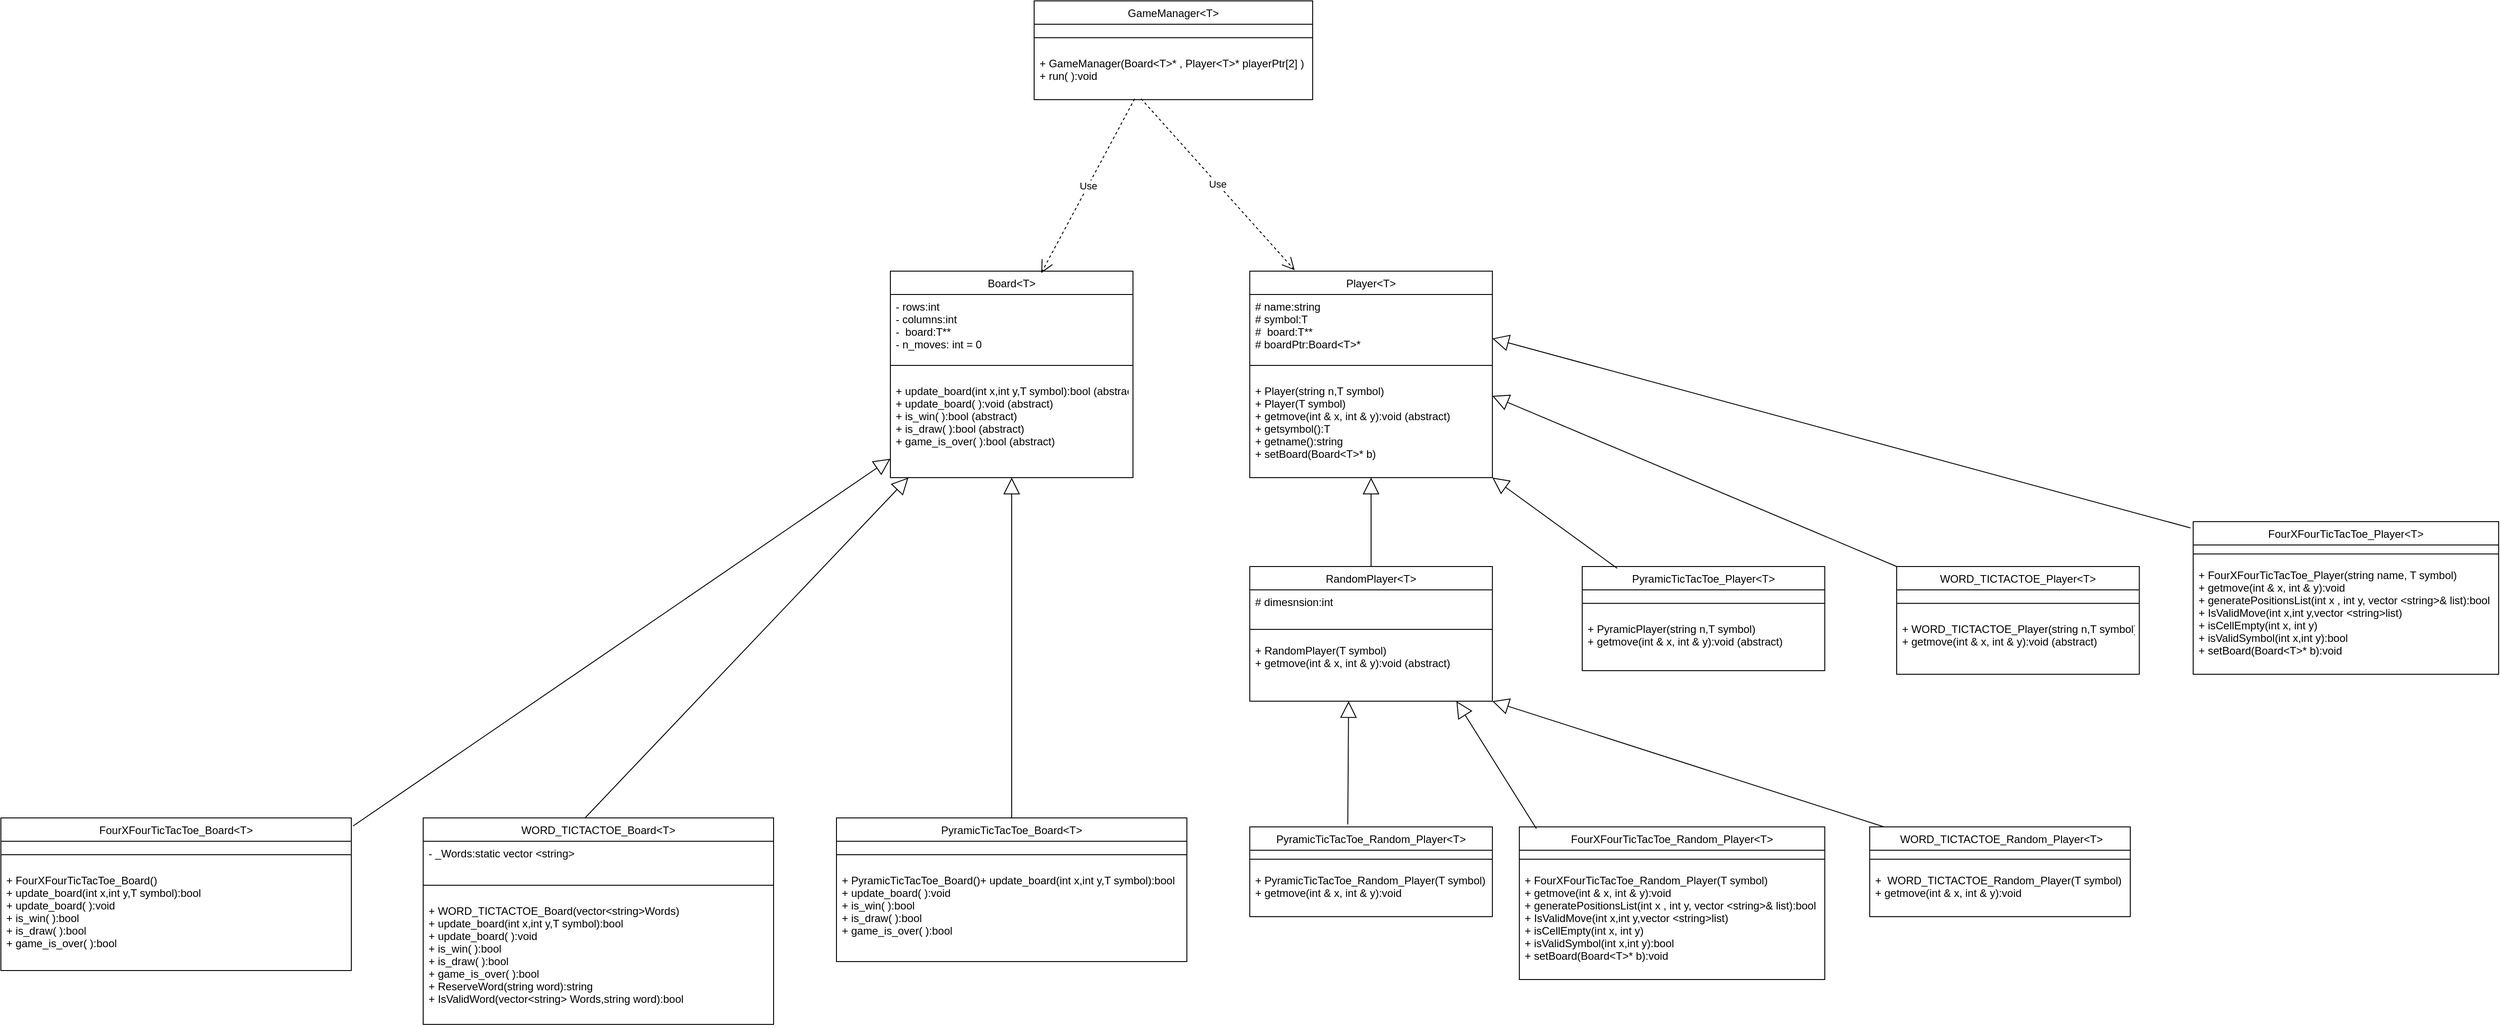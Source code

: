 <mxfile version="25.0.1">
  <diagram id="C5RBs43oDa-KdzZeNtuy" name="Page-1">
    <mxGraphModel dx="3505" dy="1252" grid="1" gridSize="10" guides="1" tooltips="1" connect="1" arrows="1" fold="1" page="1" pageScale="1" pageWidth="827" pageHeight="1169" math="0" shadow="0">
      <root>
        <mxCell id="WIyWlLk6GJQsqaUBKTNV-0" />
        <mxCell id="WIyWlLk6GJQsqaUBKTNV-1" parent="WIyWlLk6GJQsqaUBKTNV-0" />
        <mxCell id="zkfFHV4jXpPFQw0GAbJ--17" value="Board&lt;T&gt;" style="swimlane;fontStyle=0;align=center;verticalAlign=top;childLayout=stackLayout;horizontal=1;startSize=26;horizontalStack=0;resizeParent=1;resizeLast=0;collapsible=1;marginBottom=0;rounded=0;shadow=0;strokeWidth=1;" parent="WIyWlLk6GJQsqaUBKTNV-1" vertex="1">
          <mxGeometry x="240" y="471" width="270" height="230" as="geometry">
            <mxRectangle x="550" y="140" width="160" height="26" as="alternateBounds" />
          </mxGeometry>
        </mxCell>
        <mxCell id="zkfFHV4jXpPFQw0GAbJ--18" value="- rows:int    &#xa;- columns:int&#xa;-  board:T**&#xa;- n_moves: int = 0&#xa;                                " style="text;align=left;verticalAlign=top;spacingLeft=4;spacingRight=4;overflow=hidden;rotatable=0;points=[[0,0.5],[1,0.5]];portConstraint=eastwest;" parent="zkfFHV4jXpPFQw0GAbJ--17" vertex="1">
          <mxGeometry y="26" width="270" height="64" as="geometry" />
        </mxCell>
        <mxCell id="zkfFHV4jXpPFQw0GAbJ--23" value="" style="line;html=1;strokeWidth=1;align=left;verticalAlign=middle;spacingTop=-1;spacingLeft=3;spacingRight=3;rotatable=0;labelPosition=right;points=[];portConstraint=eastwest;" parent="zkfFHV4jXpPFQw0GAbJ--17" vertex="1">
          <mxGeometry y="90" width="270" height="30" as="geometry" />
        </mxCell>
        <mxCell id="zkfFHV4jXpPFQw0GAbJ--25" value="+ update_board(int x,int y,T symbol):bool (abstract) &#xa;+ update_board( ):void (abstract)&#xa;+ is_win( ):bool (abstract)&#xa;+ is_draw( ):bool (abstract)&#xa;+ game_is_over( ):bool (abstract)" style="text;align=left;verticalAlign=top;spacingLeft=4;spacingRight=4;overflow=hidden;rotatable=0;points=[[0,0.5],[1,0.5]];portConstraint=eastwest;" parent="zkfFHV4jXpPFQw0GAbJ--17" vertex="1">
          <mxGeometry y="120" width="270" height="82" as="geometry" />
        </mxCell>
        <mxCell id="zNKK8UCFtOkdq3rbCEs4-1" value="Player&lt;T&gt;" style="swimlane;fontStyle=0;align=center;verticalAlign=top;childLayout=stackLayout;horizontal=1;startSize=26;horizontalStack=0;resizeParent=1;resizeLast=0;collapsible=1;marginBottom=0;rounded=0;shadow=0;strokeWidth=1;" vertex="1" parent="WIyWlLk6GJQsqaUBKTNV-1">
          <mxGeometry x="640" y="471" width="270" height="230" as="geometry">
            <mxRectangle x="550" y="140" width="160" height="26" as="alternateBounds" />
          </mxGeometry>
        </mxCell>
        <mxCell id="zNKK8UCFtOkdq3rbCEs4-2" value="# name:string    &#xa;# symbol:T&#xa;#  board:T**&#xa;# boardPtr:Board&lt;T&gt;*&#xa;                                " style="text;align=left;verticalAlign=top;spacingLeft=4;spacingRight=4;overflow=hidden;rotatable=0;points=[[0,0.5],[1,0.5]];portConstraint=eastwest;" vertex="1" parent="zNKK8UCFtOkdq3rbCEs4-1">
          <mxGeometry y="26" width="270" height="64" as="geometry" />
        </mxCell>
        <mxCell id="zNKK8UCFtOkdq3rbCEs4-3" value="" style="line;html=1;strokeWidth=1;align=left;verticalAlign=middle;spacingTop=-1;spacingLeft=3;spacingRight=3;rotatable=0;labelPosition=right;points=[];portConstraint=eastwest;" vertex="1" parent="zNKK8UCFtOkdq3rbCEs4-1">
          <mxGeometry y="90" width="270" height="30" as="geometry" />
        </mxCell>
        <mxCell id="zNKK8UCFtOkdq3rbCEs4-4" value="+ Player(string n,T symbol)&#xa;+ Player(T symbol)&#xa;+ getmove(int &amp; x, int &amp; y):void (abstract)&#xa;+ getsymbol():T&#xa;+ getname():string&#xa;+ setBoard(Board&lt;T&gt;* b)" style="text;align=left;verticalAlign=top;spacingLeft=4;spacingRight=4;overflow=hidden;rotatable=0;points=[[0,0.5],[1,0.5]];portConstraint=eastwest;" vertex="1" parent="zNKK8UCFtOkdq3rbCEs4-1">
          <mxGeometry y="120" width="270" height="100" as="geometry" />
        </mxCell>
        <mxCell id="zNKK8UCFtOkdq3rbCEs4-5" value="" style="endArrow=block;endSize=16;endFill=0;html=1;rounded=0;entryX=0.5;entryY=1;entryDx=0;entryDy=0;exitX=0.5;exitY=0;exitDx=0;exitDy=0;" edge="1" parent="WIyWlLk6GJQsqaUBKTNV-1" source="zNKK8UCFtOkdq3rbCEs4-6" target="zNKK8UCFtOkdq3rbCEs4-1">
          <mxGeometry width="160" relative="1" as="geometry">
            <mxPoint x="775" y="790" as="sourcePoint" />
            <mxPoint x="990" y="740" as="targetPoint" />
          </mxGeometry>
        </mxCell>
        <mxCell id="zNKK8UCFtOkdq3rbCEs4-6" value="RandomPlayer&lt;T&gt;" style="swimlane;fontStyle=0;align=center;verticalAlign=top;childLayout=stackLayout;horizontal=1;startSize=26;horizontalStack=0;resizeParent=1;resizeLast=0;collapsible=1;marginBottom=0;rounded=0;shadow=0;strokeWidth=1;" vertex="1" parent="WIyWlLk6GJQsqaUBKTNV-1">
          <mxGeometry x="640" y="800" width="270" height="150" as="geometry">
            <mxRectangle x="550" y="140" width="160" height="26" as="alternateBounds" />
          </mxGeometry>
        </mxCell>
        <mxCell id="zNKK8UCFtOkdq3rbCEs4-7" value="# dimesnsion:int    &#xa;                                " style="text;align=left;verticalAlign=top;spacingLeft=4;spacingRight=4;overflow=hidden;rotatable=0;points=[[0,0.5],[1,0.5]];portConstraint=eastwest;" vertex="1" parent="zNKK8UCFtOkdq3rbCEs4-6">
          <mxGeometry y="26" width="270" height="34" as="geometry" />
        </mxCell>
        <mxCell id="zNKK8UCFtOkdq3rbCEs4-8" value="" style="line;html=1;strokeWidth=1;align=left;verticalAlign=middle;spacingTop=-1;spacingLeft=3;spacingRight=3;rotatable=0;labelPosition=right;points=[];portConstraint=eastwest;" vertex="1" parent="zNKK8UCFtOkdq3rbCEs4-6">
          <mxGeometry y="60" width="270" height="20" as="geometry" />
        </mxCell>
        <mxCell id="zNKK8UCFtOkdq3rbCEs4-9" value="+ RandomPlayer(T symbol)&#xa;+ getmove(int &amp; x, int &amp; y):void (abstract)&#xa;" style="text;align=left;verticalAlign=top;spacingLeft=4;spacingRight=4;overflow=hidden;rotatable=0;points=[[0,0.5],[1,0.5]];portConstraint=eastwest;" vertex="1" parent="zNKK8UCFtOkdq3rbCEs4-6">
          <mxGeometry y="80" width="270" height="50" as="geometry" />
        </mxCell>
        <mxCell id="zNKK8UCFtOkdq3rbCEs4-14" value="GameManager&lt;T&gt;" style="swimlane;fontStyle=0;align=center;verticalAlign=top;childLayout=stackLayout;horizontal=1;startSize=26;horizontalStack=0;resizeParent=1;resizeLast=0;collapsible=1;marginBottom=0;rounded=0;shadow=0;strokeWidth=1;" vertex="1" parent="WIyWlLk6GJQsqaUBKTNV-1">
          <mxGeometry x="400" y="170" width="310" height="110" as="geometry">
            <mxRectangle x="550" y="140" width="160" height="26" as="alternateBounds" />
          </mxGeometry>
        </mxCell>
        <mxCell id="zNKK8UCFtOkdq3rbCEs4-16" value="" style="line;html=1;strokeWidth=1;align=left;verticalAlign=middle;spacingTop=-1;spacingLeft=3;spacingRight=3;rotatable=0;labelPosition=right;points=[];portConstraint=eastwest;" vertex="1" parent="zNKK8UCFtOkdq3rbCEs4-14">
          <mxGeometry y="26" width="310" height="30" as="geometry" />
        </mxCell>
        <mxCell id="zNKK8UCFtOkdq3rbCEs4-17" value="+ GameManager(Board&lt;T&gt;* , Player&lt;T&gt;* playerPtr[2] )&#xa;+ run( ):void" style="text;align=left;verticalAlign=top;spacingLeft=4;spacingRight=4;overflow=hidden;rotatable=0;points=[[0,0.5],[1,0.5]];portConstraint=eastwest;" vertex="1" parent="zNKK8UCFtOkdq3rbCEs4-14">
          <mxGeometry y="56" width="310" height="54" as="geometry" />
        </mxCell>
        <mxCell id="zNKK8UCFtOkdq3rbCEs4-19" value="Use" style="endArrow=open;endSize=12;dashed=1;html=1;rounded=0;entryX=0.622;entryY=0.009;entryDx=0;entryDy=0;entryPerimeter=0;exitX=0.361;exitY=0.981;exitDx=0;exitDy=0;exitPerimeter=0;" edge="1" parent="WIyWlLk6GJQsqaUBKTNV-1" source="zNKK8UCFtOkdq3rbCEs4-17" target="zkfFHV4jXpPFQw0GAbJ--17">
          <mxGeometry width="160" relative="1" as="geometry">
            <mxPoint x="460" y="430" as="sourcePoint" />
            <mxPoint x="620" y="430" as="targetPoint" />
          </mxGeometry>
        </mxCell>
        <mxCell id="zNKK8UCFtOkdq3rbCEs4-20" value="Use" style="endArrow=open;endSize=12;dashed=1;html=1;rounded=0;exitX=0.384;exitY=0.981;exitDx=0;exitDy=0;exitPerimeter=0;" edge="1" parent="WIyWlLk6GJQsqaUBKTNV-1" source="zNKK8UCFtOkdq3rbCEs4-17">
          <mxGeometry width="160" relative="1" as="geometry">
            <mxPoint x="522" y="289" as="sourcePoint" />
            <mxPoint x="690" y="470" as="targetPoint" />
          </mxGeometry>
        </mxCell>
        <mxCell id="zNKK8UCFtOkdq3rbCEs4-21" value="PyramicTicTacToe_Board&lt;T&gt;" style="swimlane;fontStyle=0;align=center;verticalAlign=top;childLayout=stackLayout;horizontal=1;startSize=26;horizontalStack=0;resizeParent=1;resizeLast=0;collapsible=1;marginBottom=0;rounded=0;shadow=0;strokeWidth=1;" vertex="1" parent="WIyWlLk6GJQsqaUBKTNV-1">
          <mxGeometry x="180" y="1080" width="390" height="160" as="geometry">
            <mxRectangle x="550" y="140" width="160" height="26" as="alternateBounds" />
          </mxGeometry>
        </mxCell>
        <mxCell id="zNKK8UCFtOkdq3rbCEs4-23" value="" style="line;html=1;strokeWidth=1;align=left;verticalAlign=middle;spacingTop=-1;spacingLeft=3;spacingRight=3;rotatable=0;labelPosition=right;points=[];portConstraint=eastwest;" vertex="1" parent="zNKK8UCFtOkdq3rbCEs4-21">
          <mxGeometry y="26" width="390" height="30" as="geometry" />
        </mxCell>
        <mxCell id="zNKK8UCFtOkdq3rbCEs4-24" value="+ PyramicTicTacToe_Board()+ update_board(int x,int y,T symbol):bool  &#xa;+ update_board( ):void &#xa;+ is_win( ):bool &#xa;+ is_draw( ):bool &#xa;+ game_is_over( ):bool " style="text;align=left;verticalAlign=top;spacingLeft=4;spacingRight=4;overflow=hidden;rotatable=0;points=[[0,0.5],[1,0.5]];portConstraint=eastwest;" vertex="1" parent="zNKK8UCFtOkdq3rbCEs4-21">
          <mxGeometry y="56" width="390" height="82" as="geometry" />
        </mxCell>
        <mxCell id="zNKK8UCFtOkdq3rbCEs4-25" value="" style="endArrow=block;endSize=16;endFill=0;html=1;rounded=0;entryX=0.5;entryY=1;entryDx=0;entryDy=0;" edge="1" parent="WIyWlLk6GJQsqaUBKTNV-1" source="zNKK8UCFtOkdq3rbCEs4-21" target="zkfFHV4jXpPFQw0GAbJ--17">
          <mxGeometry width="160" relative="1" as="geometry">
            <mxPoint x="394.5" y="1009" as="sourcePoint" />
            <mxPoint x="394.5" y="910" as="targetPoint" />
          </mxGeometry>
        </mxCell>
        <mxCell id="zNKK8UCFtOkdq3rbCEs4-26" value="PyramicTicTacToe_Player&lt;T&gt;" style="swimlane;fontStyle=0;align=center;verticalAlign=top;childLayout=stackLayout;horizontal=1;startSize=26;horizontalStack=0;resizeParent=1;resizeLast=0;collapsible=1;marginBottom=0;rounded=0;shadow=0;strokeWidth=1;" vertex="1" parent="WIyWlLk6GJQsqaUBKTNV-1">
          <mxGeometry x="1010" y="800" width="270" height="116" as="geometry">
            <mxRectangle x="550" y="140" width="160" height="26" as="alternateBounds" />
          </mxGeometry>
        </mxCell>
        <mxCell id="zNKK8UCFtOkdq3rbCEs4-28" value="" style="line;html=1;strokeWidth=1;align=left;verticalAlign=middle;spacingTop=-1;spacingLeft=3;spacingRight=3;rotatable=0;labelPosition=right;points=[];portConstraint=eastwest;" vertex="1" parent="zNKK8UCFtOkdq3rbCEs4-26">
          <mxGeometry y="26" width="270" height="30" as="geometry" />
        </mxCell>
        <mxCell id="zNKK8UCFtOkdq3rbCEs4-29" value="+ PyramicPlayer(string n,T symbol)&#xa;+ getmove(int &amp; x, int &amp; y):void (abstract)&#xa;&#xa;" style="text;align=left;verticalAlign=top;spacingLeft=4;spacingRight=4;overflow=hidden;rotatable=0;points=[[0,0.5],[1,0.5]];portConstraint=eastwest;" vertex="1" parent="zNKK8UCFtOkdq3rbCEs4-26">
          <mxGeometry y="56" width="270" height="60" as="geometry" />
        </mxCell>
        <mxCell id="zNKK8UCFtOkdq3rbCEs4-30" value="" style="endArrow=block;endSize=16;endFill=0;html=1;rounded=0;entryX=1;entryY=1;entryDx=0;entryDy=0;exitX=0.144;exitY=0.017;exitDx=0;exitDy=0;exitPerimeter=0;" edge="1" parent="WIyWlLk6GJQsqaUBKTNV-1" source="zNKK8UCFtOkdq3rbCEs4-26" target="zNKK8UCFtOkdq3rbCEs4-1">
          <mxGeometry width="160" relative="1" as="geometry">
            <mxPoint x="1030" y="789" as="sourcePoint" />
            <mxPoint x="1030" y="690" as="targetPoint" />
          </mxGeometry>
        </mxCell>
        <mxCell id="zNKK8UCFtOkdq3rbCEs4-31" value="PyramicTicTacToe_Random_Player&lt;T&gt;" style="swimlane;fontStyle=0;align=center;verticalAlign=top;childLayout=stackLayout;horizontal=1;startSize=26;horizontalStack=0;resizeParent=1;resizeLast=0;collapsible=1;marginBottom=0;rounded=0;shadow=0;strokeWidth=1;" vertex="1" parent="WIyWlLk6GJQsqaUBKTNV-1">
          <mxGeometry x="640" y="1090" width="270" height="100" as="geometry">
            <mxRectangle x="550" y="140" width="160" height="26" as="alternateBounds" />
          </mxGeometry>
        </mxCell>
        <mxCell id="zNKK8UCFtOkdq3rbCEs4-33" value="" style="line;html=1;strokeWidth=1;align=left;verticalAlign=middle;spacingTop=-1;spacingLeft=3;spacingRight=3;rotatable=0;labelPosition=right;points=[];portConstraint=eastwest;" vertex="1" parent="zNKK8UCFtOkdq3rbCEs4-31">
          <mxGeometry y="26" width="270" height="20" as="geometry" />
        </mxCell>
        <mxCell id="zNKK8UCFtOkdq3rbCEs4-34" value="+ PyramicTicTacToe_Random_Player(T symbol)&#xa;+ getmove(int &amp; x, int &amp; y):void " style="text;align=left;verticalAlign=top;spacingLeft=4;spacingRight=4;overflow=hidden;rotatable=0;points=[[0,0.5],[1,0.5]];portConstraint=eastwest;" vertex="1" parent="zNKK8UCFtOkdq3rbCEs4-31">
          <mxGeometry y="46" width="270" height="50" as="geometry" />
        </mxCell>
        <mxCell id="zNKK8UCFtOkdq3rbCEs4-35" value="" style="endArrow=block;endSize=16;endFill=0;html=1;rounded=0;exitX=0.404;exitY=-0.027;exitDx=0;exitDy=0;exitPerimeter=0;" edge="1" parent="WIyWlLk6GJQsqaUBKTNV-1" source="zNKK8UCFtOkdq3rbCEs4-31">
          <mxGeometry width="160" relative="1" as="geometry">
            <mxPoint x="750" y="1069" as="sourcePoint" />
            <mxPoint x="750" y="950" as="targetPoint" />
          </mxGeometry>
        </mxCell>
        <mxCell id="zNKK8UCFtOkdq3rbCEs4-36" value="WORD_TICTACTOE_Board&lt;T&gt;" style="swimlane;fontStyle=0;align=center;verticalAlign=top;childLayout=stackLayout;horizontal=1;startSize=26;horizontalStack=0;resizeParent=1;resizeLast=0;collapsible=1;marginBottom=0;rounded=0;shadow=0;strokeWidth=1;" vertex="1" parent="WIyWlLk6GJQsqaUBKTNV-1">
          <mxGeometry x="-280" y="1080" width="390" height="230" as="geometry">
            <mxRectangle x="550" y="140" width="160" height="26" as="alternateBounds" />
          </mxGeometry>
        </mxCell>
        <mxCell id="zNKK8UCFtOkdq3rbCEs4-37" value="- _Words:static vector &lt;string&gt;" style="text;align=left;verticalAlign=top;spacingLeft=4;spacingRight=4;overflow=hidden;rotatable=0;points=[[0,0.5],[1,0.5]];portConstraint=eastwest;" vertex="1" parent="zNKK8UCFtOkdq3rbCEs4-36">
          <mxGeometry y="26" width="390" height="34" as="geometry" />
        </mxCell>
        <mxCell id="zNKK8UCFtOkdq3rbCEs4-38" value="" style="line;html=1;strokeWidth=1;align=left;verticalAlign=middle;spacingTop=-1;spacingLeft=3;spacingRight=3;rotatable=0;labelPosition=right;points=[];portConstraint=eastwest;" vertex="1" parent="zNKK8UCFtOkdq3rbCEs4-36">
          <mxGeometry y="60" width="390" height="30" as="geometry" />
        </mxCell>
        <mxCell id="zNKK8UCFtOkdq3rbCEs4-39" value="+ WORD_TICTACTOE_Board(vector&lt;string&gt;Words)&#xa;+ update_board(int x,int y,T symbol):bool  &#xa;+ update_board( ):void &#xa;+ is_win( ):bool &#xa;+ is_draw( ):bool &#xa;+ game_is_over( ):bool &#xa;+ ReserveWord(string word):string&#xa;+ IsValidWord(vector&lt;string&gt; Words,string word):bool&#xa;" style="text;align=left;verticalAlign=top;spacingLeft=4;spacingRight=4;overflow=hidden;rotatable=0;points=[[0,0.5],[1,0.5]];portConstraint=eastwest;" vertex="1" parent="zNKK8UCFtOkdq3rbCEs4-36">
          <mxGeometry y="90" width="390" height="140" as="geometry" />
        </mxCell>
        <mxCell id="zNKK8UCFtOkdq3rbCEs4-40" value="" style="endArrow=block;endSize=16;endFill=0;html=1;rounded=0;exitX=0.462;exitY=0;exitDx=0;exitDy=0;exitPerimeter=0;" edge="1" parent="WIyWlLk6GJQsqaUBKTNV-1" source="zNKK8UCFtOkdq3rbCEs4-36">
          <mxGeometry width="160" relative="1" as="geometry">
            <mxPoint x="150" y="1079.5" as="sourcePoint" />
            <mxPoint x="260" y="701" as="targetPoint" />
          </mxGeometry>
        </mxCell>
        <mxCell id="zNKK8UCFtOkdq3rbCEs4-41" value="WORD_TICTACTOE_Player&lt;T&gt;" style="swimlane;fontStyle=0;align=center;verticalAlign=top;childLayout=stackLayout;horizontal=1;startSize=26;horizontalStack=0;resizeParent=1;resizeLast=0;collapsible=1;marginBottom=0;rounded=0;shadow=0;strokeWidth=1;" vertex="1" parent="WIyWlLk6GJQsqaUBKTNV-1">
          <mxGeometry x="1360" y="800" width="270" height="120" as="geometry">
            <mxRectangle x="550" y="140" width="160" height="26" as="alternateBounds" />
          </mxGeometry>
        </mxCell>
        <mxCell id="zNKK8UCFtOkdq3rbCEs4-43" value="" style="line;html=1;strokeWidth=1;align=left;verticalAlign=middle;spacingTop=-1;spacingLeft=3;spacingRight=3;rotatable=0;labelPosition=right;points=[];portConstraint=eastwest;" vertex="1" parent="zNKK8UCFtOkdq3rbCEs4-41">
          <mxGeometry y="26" width="270" height="30" as="geometry" />
        </mxCell>
        <mxCell id="zNKK8UCFtOkdq3rbCEs4-44" value="+ WORD_TICTACTOE_Player(string n,T symbol)&#xa;+ getmove(int &amp; x, int &amp; y):void (abstract)&#xa;&#xa;" style="text;align=left;verticalAlign=top;spacingLeft=4;spacingRight=4;overflow=hidden;rotatable=0;points=[[0,0.5],[1,0.5]];portConstraint=eastwest;" vertex="1" parent="zNKK8UCFtOkdq3rbCEs4-41">
          <mxGeometry y="56" width="270" height="60" as="geometry" />
        </mxCell>
        <mxCell id="zNKK8UCFtOkdq3rbCEs4-45" value="" style="endArrow=block;endSize=16;endFill=0;html=1;rounded=0;entryX=1;entryY=0.19;entryDx=0;entryDy=0;exitX=0;exitY=0;exitDx=0;exitDy=0;entryPerimeter=0;" edge="1" parent="WIyWlLk6GJQsqaUBKTNV-1" source="zNKK8UCFtOkdq3rbCEs4-41" target="zNKK8UCFtOkdq3rbCEs4-4">
          <mxGeometry width="160" relative="1" as="geometry">
            <mxPoint x="1119" y="751" as="sourcePoint" />
            <mxPoint x="980" y="650" as="targetPoint" />
          </mxGeometry>
        </mxCell>
        <mxCell id="zNKK8UCFtOkdq3rbCEs4-46" value=" WORD_TICTACTOE_Random_Player&lt;T&gt;" style="swimlane;fontStyle=0;align=center;verticalAlign=top;childLayout=stackLayout;horizontal=1;startSize=26;horizontalStack=0;resizeParent=1;resizeLast=0;collapsible=1;marginBottom=0;rounded=0;shadow=0;strokeWidth=1;" vertex="1" parent="WIyWlLk6GJQsqaUBKTNV-1">
          <mxGeometry x="1330" y="1090" width="290" height="100" as="geometry">
            <mxRectangle x="550" y="140" width="160" height="26" as="alternateBounds" />
          </mxGeometry>
        </mxCell>
        <mxCell id="zNKK8UCFtOkdq3rbCEs4-47" value="" style="line;html=1;strokeWidth=1;align=left;verticalAlign=middle;spacingTop=-1;spacingLeft=3;spacingRight=3;rotatable=0;labelPosition=right;points=[];portConstraint=eastwest;" vertex="1" parent="zNKK8UCFtOkdq3rbCEs4-46">
          <mxGeometry y="26" width="290" height="20" as="geometry" />
        </mxCell>
        <mxCell id="zNKK8UCFtOkdq3rbCEs4-48" value="+  WORD_TICTACTOE_Random_Player(T symbol)&#xa;+ getmove(int &amp; x, int &amp; y):void " style="text;align=left;verticalAlign=top;spacingLeft=4;spacingRight=4;overflow=hidden;rotatable=0;points=[[0,0.5],[1,0.5]];portConstraint=eastwest;" vertex="1" parent="zNKK8UCFtOkdq3rbCEs4-46">
          <mxGeometry y="46" width="290" height="50" as="geometry" />
        </mxCell>
        <mxCell id="zNKK8UCFtOkdq3rbCEs4-49" value="" style="endArrow=block;endSize=16;endFill=0;html=1;rounded=0;exitX=0.055;exitY=0;exitDx=0;exitDy=0;exitPerimeter=0;entryX=1;entryY=1;entryDx=0;entryDy=0;" edge="1" parent="WIyWlLk6GJQsqaUBKTNV-1" source="zNKK8UCFtOkdq3rbCEs4-46" target="zNKK8UCFtOkdq3rbCEs4-6">
          <mxGeometry width="160" relative="1" as="geometry">
            <mxPoint x="990" y="1087" as="sourcePoint" />
            <mxPoint x="991" y="950" as="targetPoint" />
          </mxGeometry>
        </mxCell>
        <mxCell id="zNKK8UCFtOkdq3rbCEs4-50" value="FourXFourTicTacToe_Board&lt;T&gt;" style="swimlane;fontStyle=0;align=center;verticalAlign=top;childLayout=stackLayout;horizontal=1;startSize=26;horizontalStack=0;resizeParent=1;resizeLast=0;collapsible=1;marginBottom=0;rounded=0;shadow=0;strokeWidth=1;" vertex="1" parent="WIyWlLk6GJQsqaUBKTNV-1">
          <mxGeometry x="-750" y="1080" width="390" height="170" as="geometry">
            <mxRectangle x="550" y="140" width="160" height="26" as="alternateBounds" />
          </mxGeometry>
        </mxCell>
        <mxCell id="zNKK8UCFtOkdq3rbCEs4-52" value="" style="line;html=1;strokeWidth=1;align=left;verticalAlign=middle;spacingTop=-1;spacingLeft=3;spacingRight=3;rotatable=0;labelPosition=right;points=[];portConstraint=eastwest;" vertex="1" parent="zNKK8UCFtOkdq3rbCEs4-50">
          <mxGeometry y="26" width="390" height="30" as="geometry" />
        </mxCell>
        <mxCell id="zNKK8UCFtOkdq3rbCEs4-53" value="+ FourXFourTicTacToe_Board()&#xa;+ update_board(int x,int y,T symbol):bool  &#xa;+ update_board( ):void &#xa;+ is_win( ):bool &#xa;+ is_draw( ):bool &#xa;+ game_is_over( ):bool &#xa;" style="text;align=left;verticalAlign=top;spacingLeft=4;spacingRight=4;overflow=hidden;rotatable=0;points=[[0,0.5],[1,0.5]];portConstraint=eastwest;" vertex="1" parent="zNKK8UCFtOkdq3rbCEs4-50">
          <mxGeometry y="56" width="390" height="104" as="geometry" />
        </mxCell>
        <mxCell id="zNKK8UCFtOkdq3rbCEs4-54" value="" style="endArrow=block;endSize=16;endFill=0;html=1;rounded=0;exitX=1.005;exitY=0.053;exitDx=0;exitDy=0;exitPerimeter=0;" edge="1" parent="WIyWlLk6GJQsqaUBKTNV-1" source="zNKK8UCFtOkdq3rbCEs4-50">
          <mxGeometry width="160" relative="1" as="geometry">
            <mxPoint x="-190" y="1047.5" as="sourcePoint" />
            <mxPoint x="240" y="680" as="targetPoint" />
          </mxGeometry>
        </mxCell>
        <mxCell id="zNKK8UCFtOkdq3rbCEs4-55" value="FourXFourTicTacToe_Random_Player&lt;T&gt;" style="swimlane;fontStyle=0;align=center;verticalAlign=top;childLayout=stackLayout;horizontal=1;startSize=26;horizontalStack=0;resizeParent=1;resizeLast=0;collapsible=1;marginBottom=0;rounded=0;shadow=0;strokeWidth=1;" vertex="1" parent="WIyWlLk6GJQsqaUBKTNV-1">
          <mxGeometry x="940" y="1090" width="340" height="170" as="geometry">
            <mxRectangle x="550" y="140" width="160" height="26" as="alternateBounds" />
          </mxGeometry>
        </mxCell>
        <mxCell id="zNKK8UCFtOkdq3rbCEs4-56" value="" style="line;html=1;strokeWidth=1;align=left;verticalAlign=middle;spacingTop=-1;spacingLeft=3;spacingRight=3;rotatable=0;labelPosition=right;points=[];portConstraint=eastwest;" vertex="1" parent="zNKK8UCFtOkdq3rbCEs4-55">
          <mxGeometry y="26" width="340" height="20" as="geometry" />
        </mxCell>
        <mxCell id="zNKK8UCFtOkdq3rbCEs4-57" value="+ FourXFourTicTacToe_Random_Player(T symbol)&#xa;+ getmove(int &amp; x, int &amp; y):void &#xa;+ generatePositionsList(int x , int y, vector &lt;string&gt;&amp; list):bool&#xa;+ IsValidMove(int x,int y,vector &lt;string&gt;list)&#xa;+ isCellEmpty(int x, int y)&#xa;+ isValidSymbol(int x,int y):bool&#xa;+ setBoard(Board&lt;T&gt;* b):void" style="text;align=left;verticalAlign=top;spacingLeft=4;spacingRight=4;overflow=hidden;rotatable=0;points=[[0,0.5],[1,0.5]];portConstraint=eastwest;" vertex="1" parent="zNKK8UCFtOkdq3rbCEs4-55">
          <mxGeometry y="46" width="340" height="124" as="geometry" />
        </mxCell>
        <mxCell id="zNKK8UCFtOkdq3rbCEs4-58" value="" style="endArrow=block;endSize=16;endFill=0;html=1;rounded=0;exitX=0.056;exitY=0.012;exitDx=0;exitDy=0;exitPerimeter=0;" edge="1" parent="WIyWlLk6GJQsqaUBKTNV-1" source="zNKK8UCFtOkdq3rbCEs4-55">
          <mxGeometry width="160" relative="1" as="geometry">
            <mxPoint x="940" y="1137" as="sourcePoint" />
            <mxPoint x="870" y="950" as="targetPoint" />
          </mxGeometry>
        </mxCell>
        <mxCell id="zNKK8UCFtOkdq3rbCEs4-59" value="FourXFourTicTacToe_Player&lt;T&gt;" style="swimlane;fontStyle=0;align=center;verticalAlign=top;childLayout=stackLayout;horizontal=1;startSize=26;horizontalStack=0;resizeParent=1;resizeLast=0;collapsible=1;marginBottom=0;rounded=0;shadow=0;strokeWidth=1;" vertex="1" parent="WIyWlLk6GJQsqaUBKTNV-1">
          <mxGeometry x="1690" y="750" width="340" height="170" as="geometry">
            <mxRectangle x="550" y="140" width="160" height="26" as="alternateBounds" />
          </mxGeometry>
        </mxCell>
        <mxCell id="zNKK8UCFtOkdq3rbCEs4-60" value="" style="line;html=1;strokeWidth=1;align=left;verticalAlign=middle;spacingTop=-1;spacingLeft=3;spacingRight=3;rotatable=0;labelPosition=right;points=[];portConstraint=eastwest;" vertex="1" parent="zNKK8UCFtOkdq3rbCEs4-59">
          <mxGeometry y="26" width="340" height="20" as="geometry" />
        </mxCell>
        <mxCell id="zNKK8UCFtOkdq3rbCEs4-61" value="+ FourXFourTicTacToe_Player(string name, T symbol)&#xa;+ getmove(int &amp; x, int &amp; y):void &#xa;+ generatePositionsList(int x , int y, vector &lt;string&gt;&amp; list):bool&#xa;+ IsValidMove(int x,int y,vector &lt;string&gt;list)&#xa;+ isCellEmpty(int x, int y)&#xa;+ isValidSymbol(int x,int y):bool&#xa;+ setBoard(Board&lt;T&gt;* b):void" style="text;align=left;verticalAlign=top;spacingLeft=4;spacingRight=4;overflow=hidden;rotatable=0;points=[[0,0.5],[1,0.5]];portConstraint=eastwest;" vertex="1" parent="zNKK8UCFtOkdq3rbCEs4-59">
          <mxGeometry y="46" width="340" height="124" as="geometry" />
        </mxCell>
        <mxCell id="zNKK8UCFtOkdq3rbCEs4-62" value="" style="endArrow=block;endSize=16;endFill=0;html=1;rounded=0;entryX=1;entryY=0.766;entryDx=0;entryDy=0;exitX=-0.009;exitY=0.041;exitDx=0;exitDy=0;entryPerimeter=0;exitPerimeter=0;" edge="1" parent="WIyWlLk6GJQsqaUBKTNV-1" source="zNKK8UCFtOkdq3rbCEs4-59" target="zNKK8UCFtOkdq3rbCEs4-2">
          <mxGeometry width="160" relative="1" as="geometry">
            <mxPoint x="1654" y="740" as="sourcePoint" />
            <mxPoint x="1204" y="550" as="targetPoint" />
          </mxGeometry>
        </mxCell>
      </root>
    </mxGraphModel>
  </diagram>
</mxfile>
